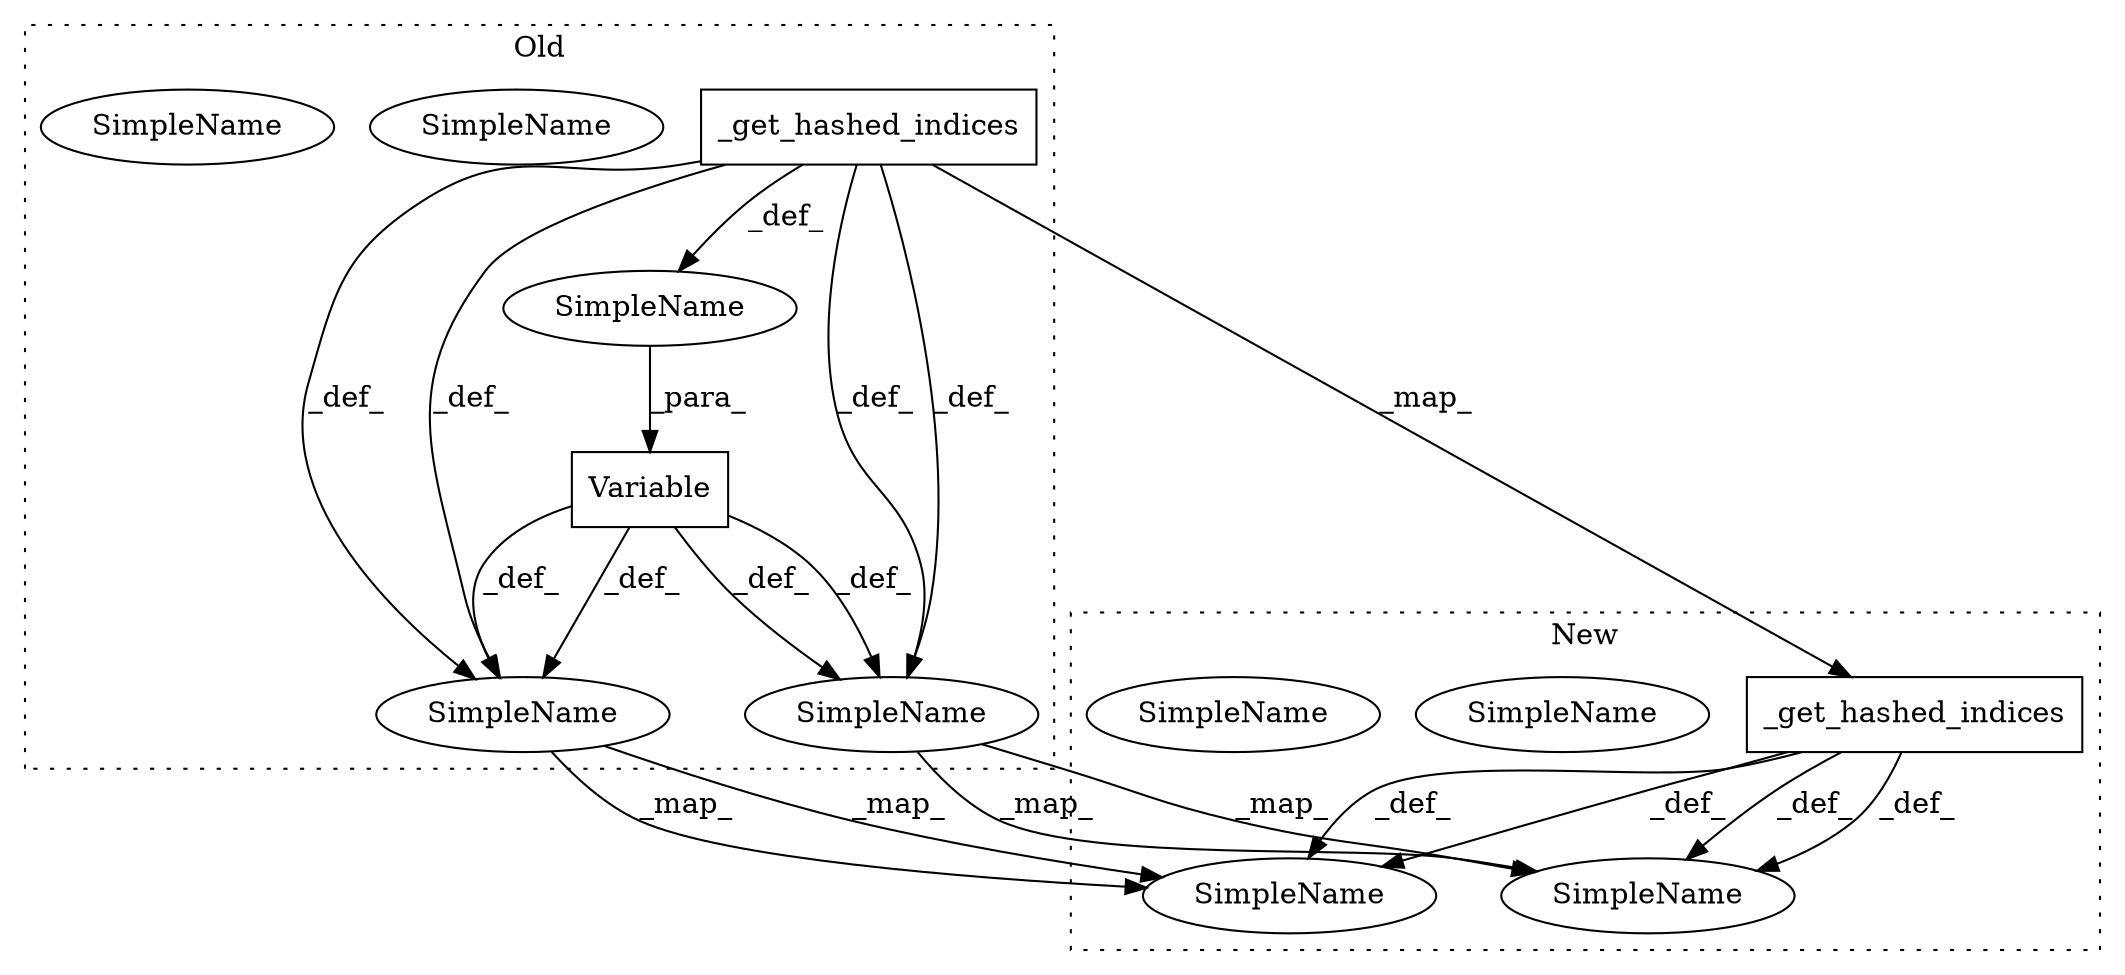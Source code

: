digraph G {
subgraph cluster0 {
1 [label="_get_hashed_indices" a="32" s="4318,4345" l="20,1" shape="box"];
3 [label="Variable" a="32" s="4304,4346" l="9,1" shape="box"];
4 [label="SimpleName" a="42" s="4438" l="9" shape="ellipse"];
7 [label="SimpleName" a="42" s="4438" l="9" shape="ellipse"];
8 [label="SimpleName" a="42" s="4289" l="14" shape="ellipse"];
11 [label="SimpleName" a="42" s="4289" l="14" shape="ellipse"];
12 [label="SimpleName" a="42" s="" l="" shape="ellipse"];
label = "Old";
style="dotted";
}
subgraph cluster1 {
2 [label="_get_hashed_indices" a="32" s="4257,4284" l="20,1" shape="box"];
5 [label="SimpleName" a="42" s="4376" l="9" shape="ellipse"];
6 [label="SimpleName" a="42" s="4376" l="9" shape="ellipse"];
9 [label="SimpleName" a="42" s="4237" l="14" shape="ellipse"];
10 [label="SimpleName" a="42" s="4237" l="14" shape="ellipse"];
label = "New";
style="dotted";
}
1 -> 2 [label="_map_"];
1 -> 12 [label="_def_"];
1 -> 7 [label="_def_"];
1 -> 7 [label="_def_"];
1 -> 11 [label="_def_"];
1 -> 11 [label="_def_"];
2 -> 6 [label="_def_"];
2 -> 10 [label="_def_"];
2 -> 10 [label="_def_"];
2 -> 6 [label="_def_"];
3 -> 11 [label="_def_"];
3 -> 7 [label="_def_"];
3 -> 11 [label="_def_"];
3 -> 7 [label="_def_"];
7 -> 6 [label="_map_"];
7 -> 6 [label="_map_"];
11 -> 10 [label="_map_"];
11 -> 10 [label="_map_"];
12 -> 3 [label="_para_"];
}